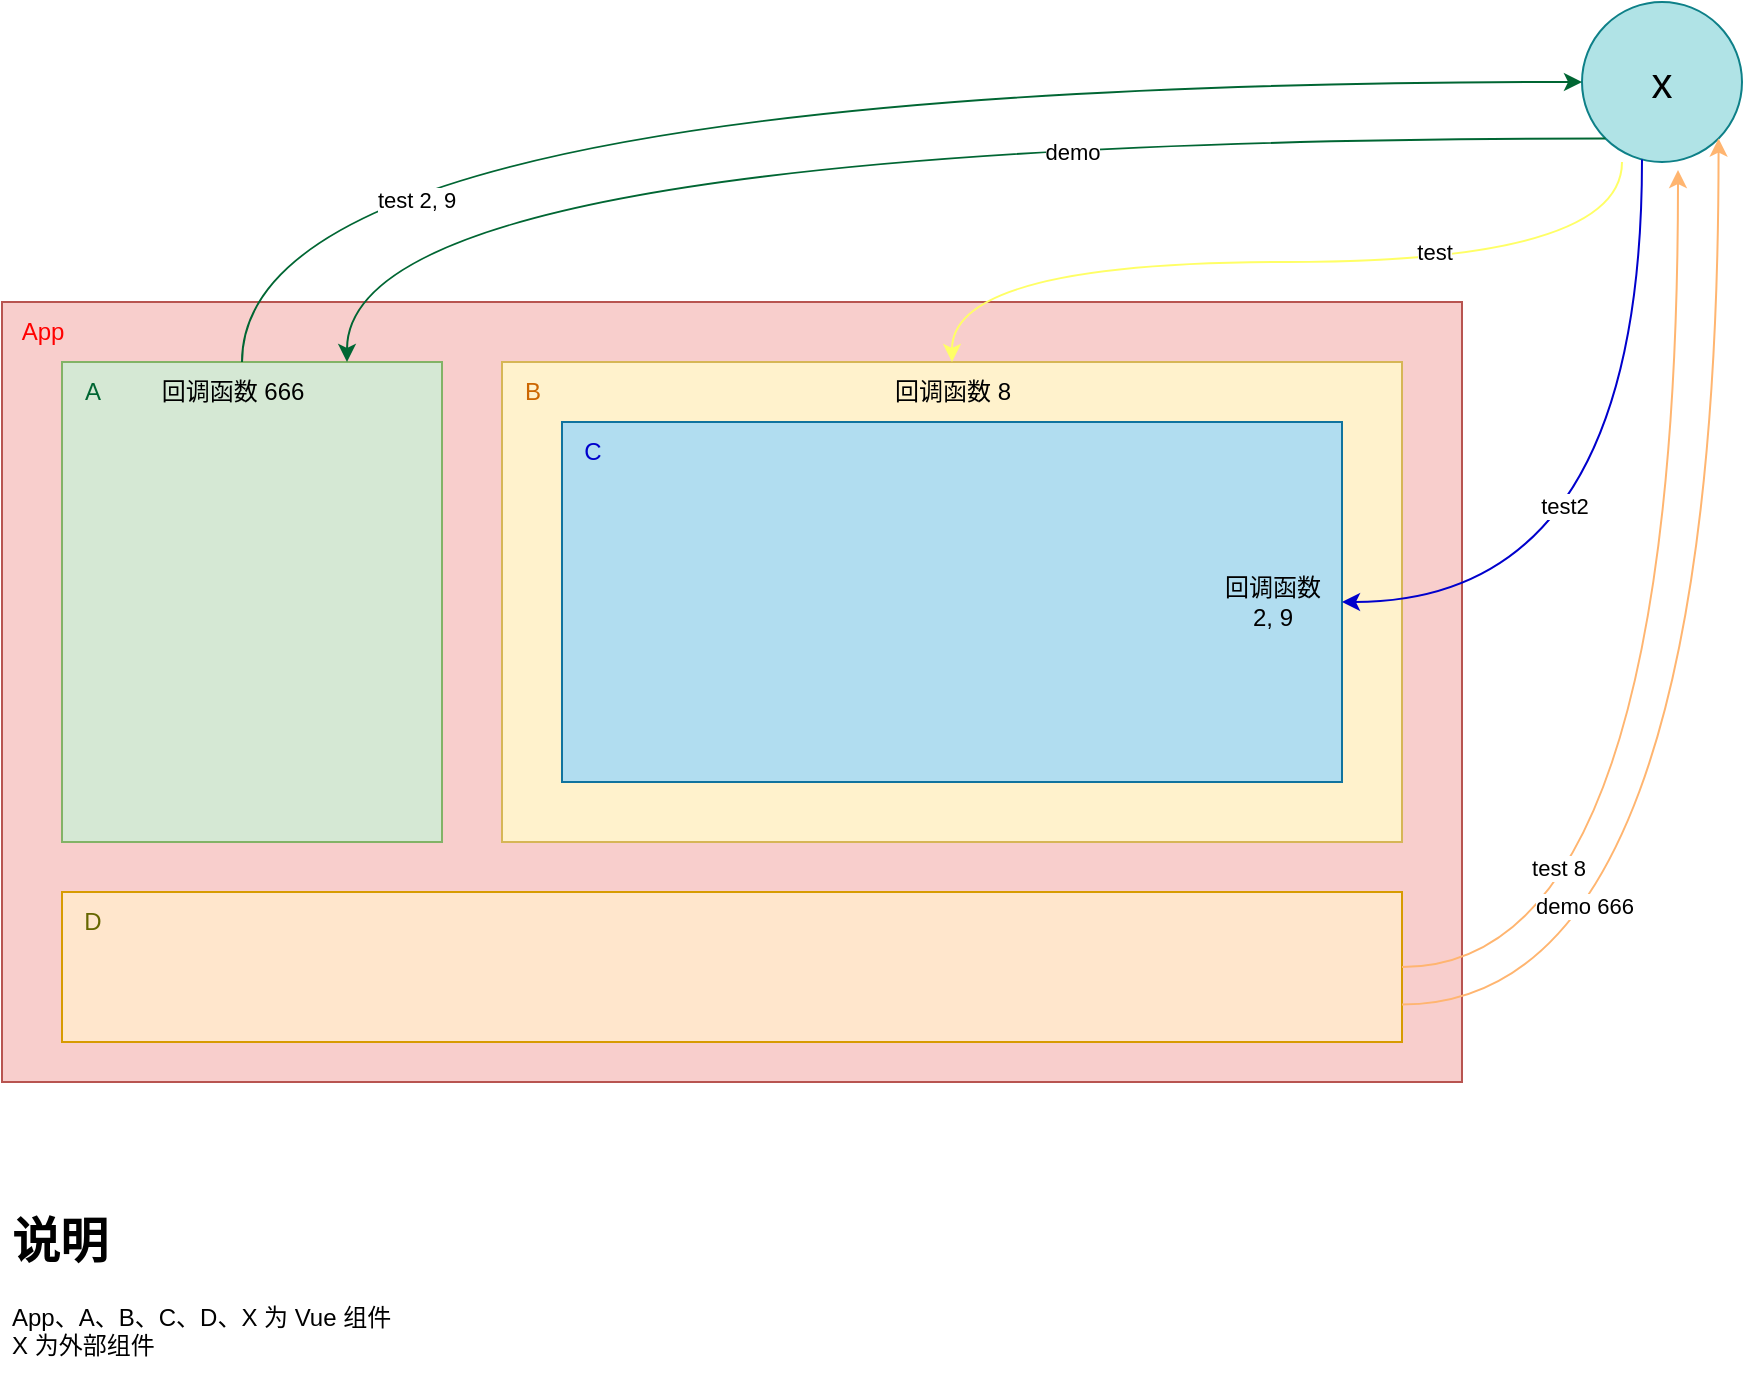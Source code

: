 <mxfile version="21.1.2" type="github">
  <diagram name="第 1 页" id="2UtZdCx69uSux1C0_EUT">
    <mxGraphModel dx="1377" dy="788" grid="1" gridSize="10" guides="1" tooltips="1" connect="1" arrows="1" fold="1" page="1" pageScale="1" pageWidth="827" pageHeight="1169" math="0" shadow="0">
      <root>
        <mxCell id="0" />
        <mxCell id="1" parent="0" />
        <mxCell id="YVxBlMprubmVRSB1i5pX-9" value="&lt;font style=&quot;font-size: 21px;&quot;&gt;x&lt;/font&gt;" style="ellipse;whiteSpace=wrap;html=1;aspect=fixed;fillColor=#b0e3e6;strokeColor=#0e8088;" vertex="1" parent="1">
          <mxGeometry x="930" y="130" width="80" height="80" as="geometry" />
        </mxCell>
        <mxCell id="YVxBlMprubmVRSB1i5pX-12" value="" style="group" vertex="1" connectable="0" parent="1">
          <mxGeometry x="140" y="280" width="730" height="390" as="geometry" />
        </mxCell>
        <mxCell id="YVxBlMprubmVRSB1i5pX-1" value="" style="whiteSpace=wrap;html=1;fillColor=#f8cecc;strokeColor=#b85450;" vertex="1" parent="YVxBlMprubmVRSB1i5pX-12">
          <mxGeometry width="730" height="390" as="geometry" />
        </mxCell>
        <mxCell id="YVxBlMprubmVRSB1i5pX-2" value="&lt;font color=&quot;#ff0000&quot;&gt;App&lt;/font&gt;" style="text;html=1;align=center;verticalAlign=middle;resizable=0;points=[];autosize=1;strokeColor=none;fillColor=none;" vertex="1" parent="YVxBlMprubmVRSB1i5pX-12">
          <mxGeometry width="40" height="30" as="geometry" />
        </mxCell>
        <mxCell id="YVxBlMprubmVRSB1i5pX-3" value="" style="whiteSpace=wrap;html=1;fillColor=#d5e8d4;strokeColor=#82b366;" vertex="1" parent="YVxBlMprubmVRSB1i5pX-12">
          <mxGeometry x="30" y="30" width="190" height="240" as="geometry" />
        </mxCell>
        <mxCell id="YVxBlMprubmVRSB1i5pX-4" value="" style="whiteSpace=wrap;html=1;fillColor=#fff2cc;strokeColor=#d6b656;" vertex="1" parent="YVxBlMprubmVRSB1i5pX-12">
          <mxGeometry x="250" y="30" width="450" height="240" as="geometry" />
        </mxCell>
        <mxCell id="YVxBlMprubmVRSB1i5pX-5" value="&lt;font color=&quot;#006633&quot;&gt;A&lt;/font&gt;" style="text;html=1;align=center;verticalAlign=middle;resizable=0;points=[];autosize=1;strokeColor=none;fillColor=none;" vertex="1" parent="YVxBlMprubmVRSB1i5pX-12">
          <mxGeometry x="30" y="30" width="30" height="30" as="geometry" />
        </mxCell>
        <mxCell id="YVxBlMprubmVRSB1i5pX-6" value="&lt;font color=&quot;#cc6600&quot;&gt;B&lt;/font&gt;" style="text;html=1;align=center;verticalAlign=middle;resizable=0;points=[];autosize=1;strokeColor=none;fillColor=none;" vertex="1" parent="YVxBlMprubmVRSB1i5pX-12">
          <mxGeometry x="250" y="30" width="30" height="30" as="geometry" />
        </mxCell>
        <mxCell id="YVxBlMprubmVRSB1i5pX-7" value="" style="whiteSpace=wrap;html=1;fillColor=#ffe6cc;strokeColor=#d79b00;" vertex="1" parent="YVxBlMprubmVRSB1i5pX-12">
          <mxGeometry x="30" y="295" width="670" height="75" as="geometry" />
        </mxCell>
        <mxCell id="YVxBlMprubmVRSB1i5pX-8" value="&lt;font color=&quot;#666600&quot;&gt;D&lt;/font&gt;" style="text;html=1;align=center;verticalAlign=middle;resizable=0;points=[];autosize=1;strokeColor=none;fillColor=none;" vertex="1" parent="YVxBlMprubmVRSB1i5pX-12">
          <mxGeometry x="30" y="295" width="30" height="30" as="geometry" />
        </mxCell>
        <mxCell id="YVxBlMprubmVRSB1i5pX-10" value="" style="whiteSpace=wrap;html=1;fillColor=#b1ddf0;strokeColor=#10739e;" vertex="1" parent="YVxBlMprubmVRSB1i5pX-12">
          <mxGeometry x="280" y="60" width="390" height="180" as="geometry" />
        </mxCell>
        <mxCell id="YVxBlMprubmVRSB1i5pX-11" value="&lt;font color=&quot;#0000cc&quot;&gt;C&lt;/font&gt;" style="text;html=1;align=center;verticalAlign=middle;resizable=0;points=[];autosize=1;strokeColor=none;fillColor=none;" vertex="1" parent="YVxBlMprubmVRSB1i5pX-12">
          <mxGeometry x="280" y="60" width="30" height="30" as="geometry" />
        </mxCell>
        <mxCell id="YVxBlMprubmVRSB1i5pX-21" value="回调函数 666" style="text;html=1;align=center;verticalAlign=middle;resizable=0;points=[];autosize=1;strokeColor=none;fillColor=none;" vertex="1" parent="YVxBlMprubmVRSB1i5pX-12">
          <mxGeometry x="70" y="30" width="90" height="30" as="geometry" />
        </mxCell>
        <mxCell id="YVxBlMprubmVRSB1i5pX-24" value="回调函数 8" style="text;html=1;align=center;verticalAlign=middle;resizable=0;points=[];autosize=1;strokeColor=none;fillColor=none;" vertex="1" parent="YVxBlMprubmVRSB1i5pX-12">
          <mxGeometry x="435" y="30" width="80" height="30" as="geometry" />
        </mxCell>
        <mxCell id="YVxBlMprubmVRSB1i5pX-41" value="回调函数&lt;br&gt;2, 9" style="text;html=1;align=center;verticalAlign=middle;resizable=0;points=[];autosize=1;strokeColor=none;fillColor=none;" vertex="1" parent="YVxBlMprubmVRSB1i5pX-12">
          <mxGeometry x="600" y="130" width="70" height="40" as="geometry" />
        </mxCell>
        <mxCell id="YVxBlMprubmVRSB1i5pX-16" style="edgeStyle=orthogonalEdgeStyle;rounded=0;orthogonalLoop=1;jettySize=auto;html=1;entryX=0;entryY=0.5;entryDx=0;entryDy=0;curved=1;strokeColor=#006633;" edge="1" parent="1" source="YVxBlMprubmVRSB1i5pX-3" target="YVxBlMprubmVRSB1i5pX-9">
          <mxGeometry relative="1" as="geometry">
            <Array as="points">
              <mxPoint x="260" y="170" />
            </Array>
          </mxGeometry>
        </mxCell>
        <mxCell id="YVxBlMprubmVRSB1i5pX-27" value="test 2, 9" style="edgeLabel;html=1;align=center;verticalAlign=middle;resizable=0;points=[];" vertex="1" connectable="0" parent="YVxBlMprubmVRSB1i5pX-16">
          <mxGeometry x="-0.44" y="-59" relative="1" as="geometry">
            <mxPoint as="offset" />
          </mxGeometry>
        </mxCell>
        <mxCell id="YVxBlMprubmVRSB1i5pX-17" style="edgeStyle=orthogonalEdgeStyle;rounded=0;orthogonalLoop=1;jettySize=auto;html=1;exitX=0;exitY=1;exitDx=0;exitDy=0;entryX=0.75;entryY=0;entryDx=0;entryDy=0;curved=1;strokeColor=#006633;" edge="1" parent="1" source="YVxBlMprubmVRSB1i5pX-9" target="YVxBlMprubmVRSB1i5pX-3">
          <mxGeometry relative="1" as="geometry" />
        </mxCell>
        <mxCell id="YVxBlMprubmVRSB1i5pX-19" value="demo" style="edgeLabel;html=1;align=center;verticalAlign=middle;resizable=0;points=[];" vertex="1" connectable="0" parent="YVxBlMprubmVRSB1i5pX-17">
          <mxGeometry x="-0.28" y="6" relative="1" as="geometry">
            <mxPoint as="offset" />
          </mxGeometry>
        </mxCell>
        <mxCell id="YVxBlMprubmVRSB1i5pX-22" style="edgeStyle=orthogonalEdgeStyle;rounded=0;orthogonalLoop=1;jettySize=auto;html=1;curved=1;exitX=0.25;exitY=1;exitDx=0;exitDy=0;exitPerimeter=0;strokeColor=#FFFF66;" edge="1" parent="1" source="YVxBlMprubmVRSB1i5pX-9" target="YVxBlMprubmVRSB1i5pX-4">
          <mxGeometry relative="1" as="geometry" />
        </mxCell>
        <mxCell id="YVxBlMprubmVRSB1i5pX-23" value="test" style="edgeLabel;html=1;align=center;verticalAlign=middle;resizable=0;points=[];" vertex="1" connectable="0" parent="YVxBlMprubmVRSB1i5pX-22">
          <mxGeometry x="-0.338" y="-5" relative="1" as="geometry">
            <mxPoint as="offset" />
          </mxGeometry>
        </mxCell>
        <mxCell id="YVxBlMprubmVRSB1i5pX-25" style="edgeStyle=orthogonalEdgeStyle;rounded=0;orthogonalLoop=1;jettySize=auto;html=1;entryX=1;entryY=0.5;entryDx=0;entryDy=0;curved=1;strokeColor=#0000CC;" edge="1" parent="1" source="YVxBlMprubmVRSB1i5pX-9" target="YVxBlMprubmVRSB1i5pX-10">
          <mxGeometry relative="1" as="geometry">
            <Array as="points">
              <mxPoint x="960" y="430" />
            </Array>
          </mxGeometry>
        </mxCell>
        <mxCell id="YVxBlMprubmVRSB1i5pX-26" value="test2" style="edgeLabel;html=1;align=center;verticalAlign=middle;resizable=0;points=[];" vertex="1" connectable="0" parent="YVxBlMprubmVRSB1i5pX-25">
          <mxGeometry x="-0.067" y="-39" relative="1" as="geometry">
            <mxPoint as="offset" />
          </mxGeometry>
        </mxCell>
        <mxCell id="YVxBlMprubmVRSB1i5pX-42" style="edgeStyle=orthogonalEdgeStyle;rounded=0;orthogonalLoop=1;jettySize=auto;html=1;entryX=0.6;entryY=1.05;entryDx=0;entryDy=0;entryPerimeter=0;curved=1;strokeColor=#FFB570;" edge="1" parent="1" source="YVxBlMprubmVRSB1i5pX-7" target="YVxBlMprubmVRSB1i5pX-9">
          <mxGeometry relative="1" as="geometry" />
        </mxCell>
        <mxCell id="YVxBlMprubmVRSB1i5pX-43" value="test 8" style="edgeLabel;html=1;align=center;verticalAlign=middle;resizable=0;points=[];" vertex="1" connectable="0" parent="YVxBlMprubmVRSB1i5pX-42">
          <mxGeometry x="-0.709" y="51" relative="1" as="geometry">
            <mxPoint y="1" as="offset" />
          </mxGeometry>
        </mxCell>
        <mxCell id="YVxBlMprubmVRSB1i5pX-44" style="edgeStyle=orthogonalEdgeStyle;rounded=0;orthogonalLoop=1;jettySize=auto;html=1;exitX=1;exitY=0.75;exitDx=0;exitDy=0;entryX=1;entryY=1;entryDx=0;entryDy=0;curved=1;strokeColor=#FFB570;" edge="1" parent="1" source="YVxBlMprubmVRSB1i5pX-7" target="YVxBlMprubmVRSB1i5pX-9">
          <mxGeometry relative="1" as="geometry" />
        </mxCell>
        <mxCell id="YVxBlMprubmVRSB1i5pX-46" value="demo 666" style="edgeLabel;html=1;align=center;verticalAlign=middle;resizable=0;points=[];" vertex="1" connectable="0" parent="YVxBlMprubmVRSB1i5pX-44">
          <mxGeometry x="-0.692" y="50" relative="1" as="geometry">
            <mxPoint as="offset" />
          </mxGeometry>
        </mxCell>
        <mxCell id="YVxBlMprubmVRSB1i5pX-50" value="&lt;h1&gt;说明&lt;/h1&gt;&lt;div&gt;App、A、B、C、D、X 为 Vue 组件&lt;/div&gt;&lt;div&gt;X 为外部组件&lt;/div&gt;&lt;div&gt;&amp;nbsp;&lt;span style=&quot;white-space: pre;&quot;&gt;	&lt;/span&gt;&lt;/div&gt;&lt;div&gt;&lt;br&gt;&lt;/div&gt;" style="text;html=1;strokeColor=none;fillColor=none;spacing=5;spacingTop=-20;whiteSpace=wrap;overflow=hidden;rounded=0;" vertex="1" parent="1">
          <mxGeometry x="140" y="730" width="730" height="90" as="geometry" />
        </mxCell>
      </root>
    </mxGraphModel>
  </diagram>
</mxfile>
